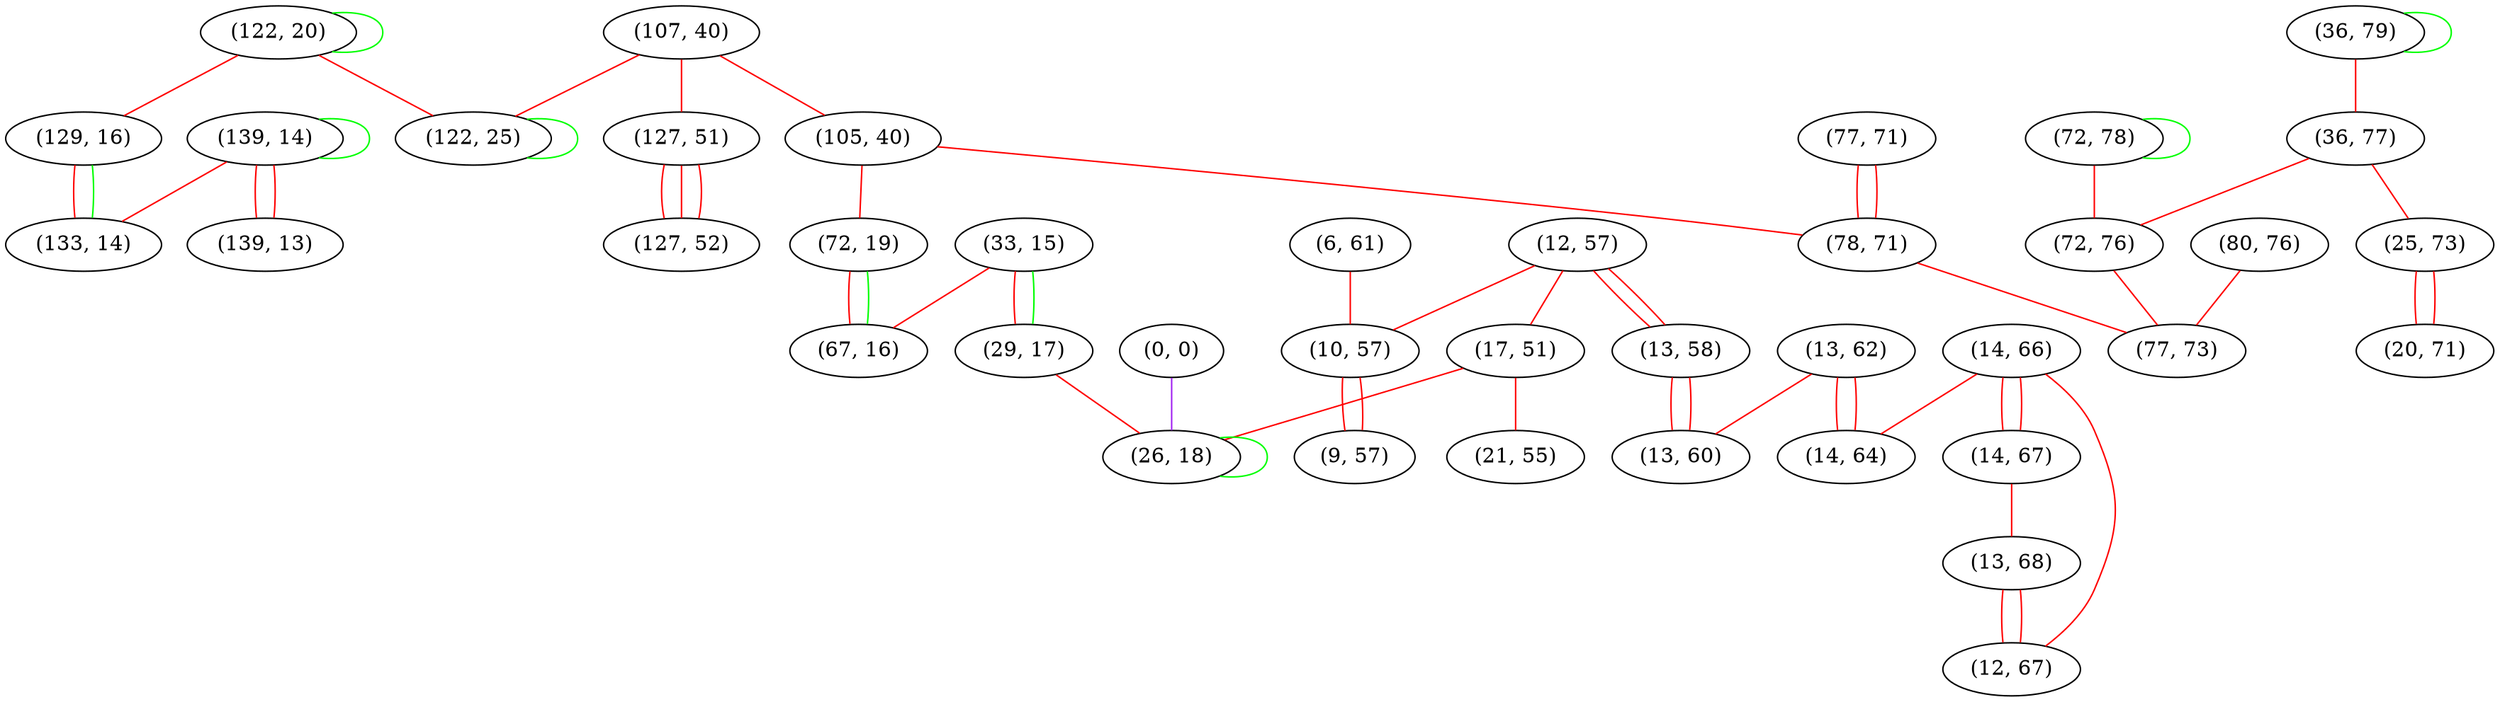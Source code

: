 graph "" {
"(122, 20)";
"(6, 61)";
"(36, 79)";
"(12, 57)";
"(10, 57)";
"(36, 77)";
"(139, 14)";
"(14, 66)";
"(72, 78)";
"(17, 51)";
"(107, 40)";
"(129, 16)";
"(13, 58)";
"(33, 15)";
"(77, 71)";
"(127, 51)";
"(14, 67)";
"(80, 76)";
"(105, 40)";
"(139, 13)";
"(29, 17)";
"(0, 0)";
"(13, 68)";
"(13, 62)";
"(72, 19)";
"(14, 64)";
"(127, 52)";
"(26, 18)";
"(72, 76)";
"(25, 73)";
"(21, 55)";
"(78, 71)";
"(20, 71)";
"(9, 57)";
"(133, 14)";
"(13, 60)";
"(122, 25)";
"(67, 16)";
"(77, 73)";
"(12, 67)";
"(122, 20)" -- "(129, 16)"  [color=red, key=0, weight=1];
"(122, 20)" -- "(122, 20)"  [color=green, key=0, weight=2];
"(122, 20)" -- "(122, 25)"  [color=red, key=0, weight=1];
"(6, 61)" -- "(10, 57)"  [color=red, key=0, weight=1];
"(36, 79)" -- "(36, 77)"  [color=red, key=0, weight=1];
"(36, 79)" -- "(36, 79)"  [color=green, key=0, weight=2];
"(12, 57)" -- "(17, 51)"  [color=red, key=0, weight=1];
"(12, 57)" -- "(13, 58)"  [color=red, key=0, weight=1];
"(12, 57)" -- "(13, 58)"  [color=red, key=1, weight=1];
"(12, 57)" -- "(10, 57)"  [color=red, key=0, weight=1];
"(10, 57)" -- "(9, 57)"  [color=red, key=0, weight=1];
"(10, 57)" -- "(9, 57)"  [color=red, key=1, weight=1];
"(36, 77)" -- "(25, 73)"  [color=red, key=0, weight=1];
"(36, 77)" -- "(72, 76)"  [color=red, key=0, weight=1];
"(139, 14)" -- "(133, 14)"  [color=red, key=0, weight=1];
"(139, 14)" -- "(139, 14)"  [color=green, key=0, weight=2];
"(139, 14)" -- "(139, 13)"  [color=red, key=0, weight=1];
"(139, 14)" -- "(139, 13)"  [color=red, key=1, weight=1];
"(14, 66)" -- "(14, 67)"  [color=red, key=0, weight=1];
"(14, 66)" -- "(14, 67)"  [color=red, key=1, weight=1];
"(14, 66)" -- "(14, 64)"  [color=red, key=0, weight=1];
"(14, 66)" -- "(12, 67)"  [color=red, key=0, weight=1];
"(72, 78)" -- "(72, 78)"  [color=green, key=0, weight=2];
"(72, 78)" -- "(72, 76)"  [color=red, key=0, weight=1];
"(17, 51)" -- "(21, 55)"  [color=red, key=0, weight=1];
"(17, 51)" -- "(26, 18)"  [color=red, key=0, weight=1];
"(107, 40)" -- "(127, 51)"  [color=red, key=0, weight=1];
"(107, 40)" -- "(105, 40)"  [color=red, key=0, weight=1];
"(107, 40)" -- "(122, 25)"  [color=red, key=0, weight=1];
"(129, 16)" -- "(133, 14)"  [color=red, key=0, weight=1];
"(129, 16)" -- "(133, 14)"  [color=green, key=1, weight=2];
"(13, 58)" -- "(13, 60)"  [color=red, key=0, weight=1];
"(13, 58)" -- "(13, 60)"  [color=red, key=1, weight=1];
"(33, 15)" -- "(67, 16)"  [color=red, key=0, weight=1];
"(33, 15)" -- "(29, 17)"  [color=red, key=0, weight=1];
"(33, 15)" -- "(29, 17)"  [color=green, key=1, weight=2];
"(77, 71)" -- "(78, 71)"  [color=red, key=0, weight=1];
"(77, 71)" -- "(78, 71)"  [color=red, key=1, weight=1];
"(127, 51)" -- "(127, 52)"  [color=red, key=0, weight=1];
"(127, 51)" -- "(127, 52)"  [color=red, key=1, weight=1];
"(127, 51)" -- "(127, 52)"  [color=red, key=2, weight=1];
"(14, 67)" -- "(13, 68)"  [color=red, key=0, weight=1];
"(80, 76)" -- "(77, 73)"  [color=red, key=0, weight=1];
"(105, 40)" -- "(72, 19)"  [color=red, key=0, weight=1];
"(105, 40)" -- "(78, 71)"  [color=red, key=0, weight=1];
"(29, 17)" -- "(26, 18)"  [color=red, key=0, weight=1];
"(0, 0)" -- "(26, 18)"  [color=purple, key=0, weight=4];
"(13, 68)" -- "(12, 67)"  [color=red, key=0, weight=1];
"(13, 68)" -- "(12, 67)"  [color=red, key=1, weight=1];
"(13, 62)" -- "(13, 60)"  [color=red, key=0, weight=1];
"(13, 62)" -- "(14, 64)"  [color=red, key=0, weight=1];
"(13, 62)" -- "(14, 64)"  [color=red, key=1, weight=1];
"(72, 19)" -- "(67, 16)"  [color=red, key=0, weight=1];
"(72, 19)" -- "(67, 16)"  [color=green, key=1, weight=2];
"(26, 18)" -- "(26, 18)"  [color=green, key=0, weight=2];
"(72, 76)" -- "(77, 73)"  [color=red, key=0, weight=1];
"(25, 73)" -- "(20, 71)"  [color=red, key=0, weight=1];
"(25, 73)" -- "(20, 71)"  [color=red, key=1, weight=1];
"(78, 71)" -- "(77, 73)"  [color=red, key=0, weight=1];
"(122, 25)" -- "(122, 25)"  [color=green, key=0, weight=2];
}
